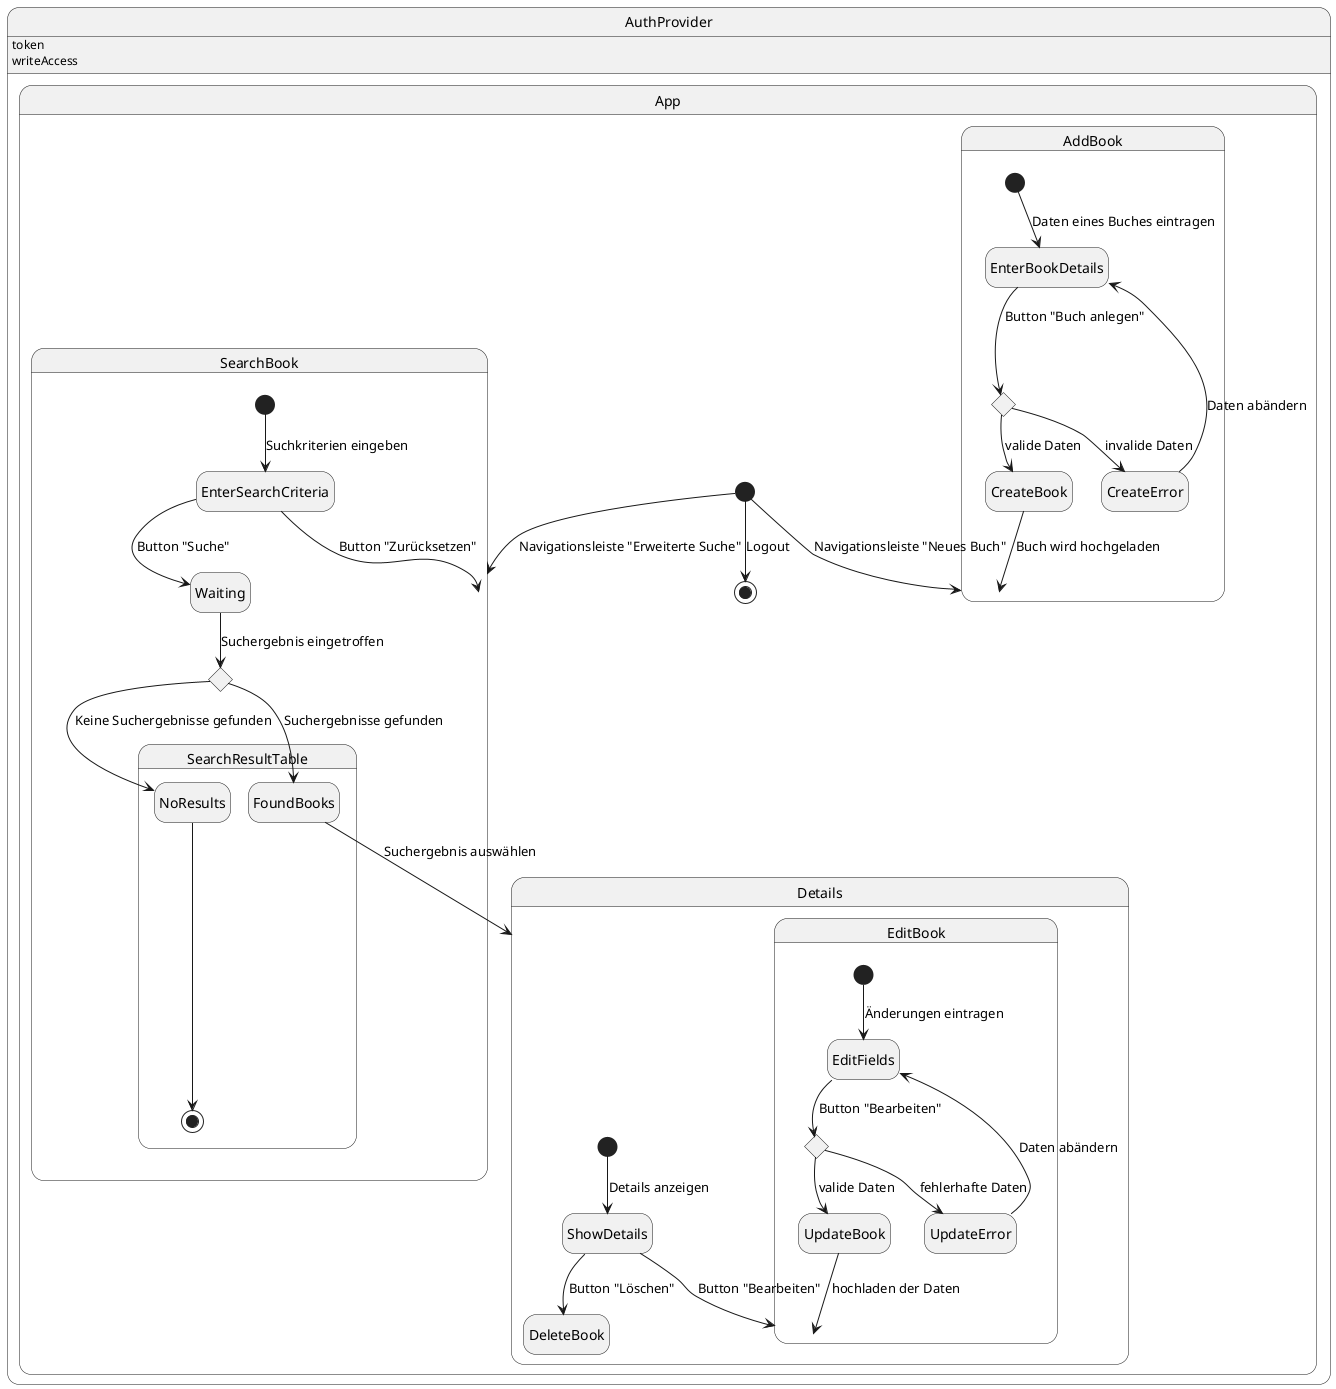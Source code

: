 @startuml Zustandsdiagramm
' Preview durch <Alt>d

hide empty description
state AuthProvider {
AuthProvider : token
AuthProvider : writeAccess
state App {
    [*] --> [*]: Logout

    state SearchBook {
        [*] --> EnterSearchCriteria: Suchkriterien eingeben
        EnterSearchCriteria --> Waiting: Button "Suche"
        EnterSearchCriteria --> SearchBook: Button "Zurücksetzen"

        state SearchChoice <<choice>>
        Waiting --> SearchChoice: Suchergebnis eingetroffen

        state SearchResultTable {
            SearchChoice --> FoundBooks: Suchergebnisse gefunden
            SearchChoice --> NoResults: Keine Suchergebnisse gefunden
            NoResults --> [*]
        }
    }

    state Details {
        [*] --> ShowDetails: Details anzeigen
        ShowDetails --> EditBook: Button "Bearbeiten"
        ShowDetails --> DeleteBook: Button "Löschen"
    }

    state EditBook {
        [*] --> EditFields: Änderungen eintragen

        state UpdateChoice <<choice>>
        EditFields --> UpdateChoice: Button "Bearbeiten"
        UpdateChoice --> UpdateBook: valide Daten
        UpdateChoice --> UpdateError: fehlerhafte Daten
        UpdateError --> EditFields: Daten abändern
        UpdateBook --> EditBook: hochladen der Daten
    }

    [*] --> SearchBook: Navigationsleiste "Erweiterte Suche"
    FoundBooks --> Details: Suchergebnis auswählen

    [*] --> AddBook: Navigationsleiste "Neues Buch"

    state AddBook {
        [*] --> EnterBookDetails: Daten eines Buches eintragen

        state AddChoice <<choice>>
        EnterBookDetails --> AddChoice: Button "Buch anlegen"
        AddChoice --> CreateBook: valide Daten
        AddChoice --> CreateError: invalide Daten
        CreateError --> EnterBookDetails: Daten abändern
        CreateBook --> AddBook: Buch wird hochgeladen
    }
}
}

@enduml